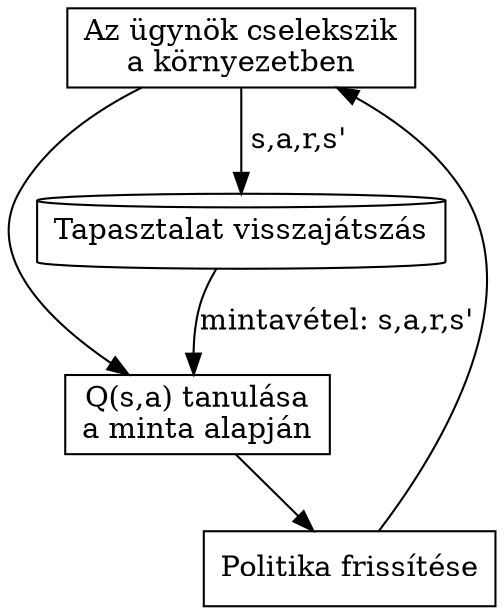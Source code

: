 digraph qlearning {
    graph[dpi=300]

    interact [label="Az ügynök cselekszik\na környezetben", shape="rectangle"]
    learn [label="Q(s,a) tanulása\na minta alapján", shape="rectangle"]
    update [label="Politika frissítése", shape="rectangle"]
    replay [label="Tapasztalat visszajátszás", shape="cylinder"]

    interact -> learn
    learn -> update
    update -> interact
    interact -> replay [label=" s,a,r,s'"]
    replay -> learn [label="mintavétel: s,a,r,s'"]

}